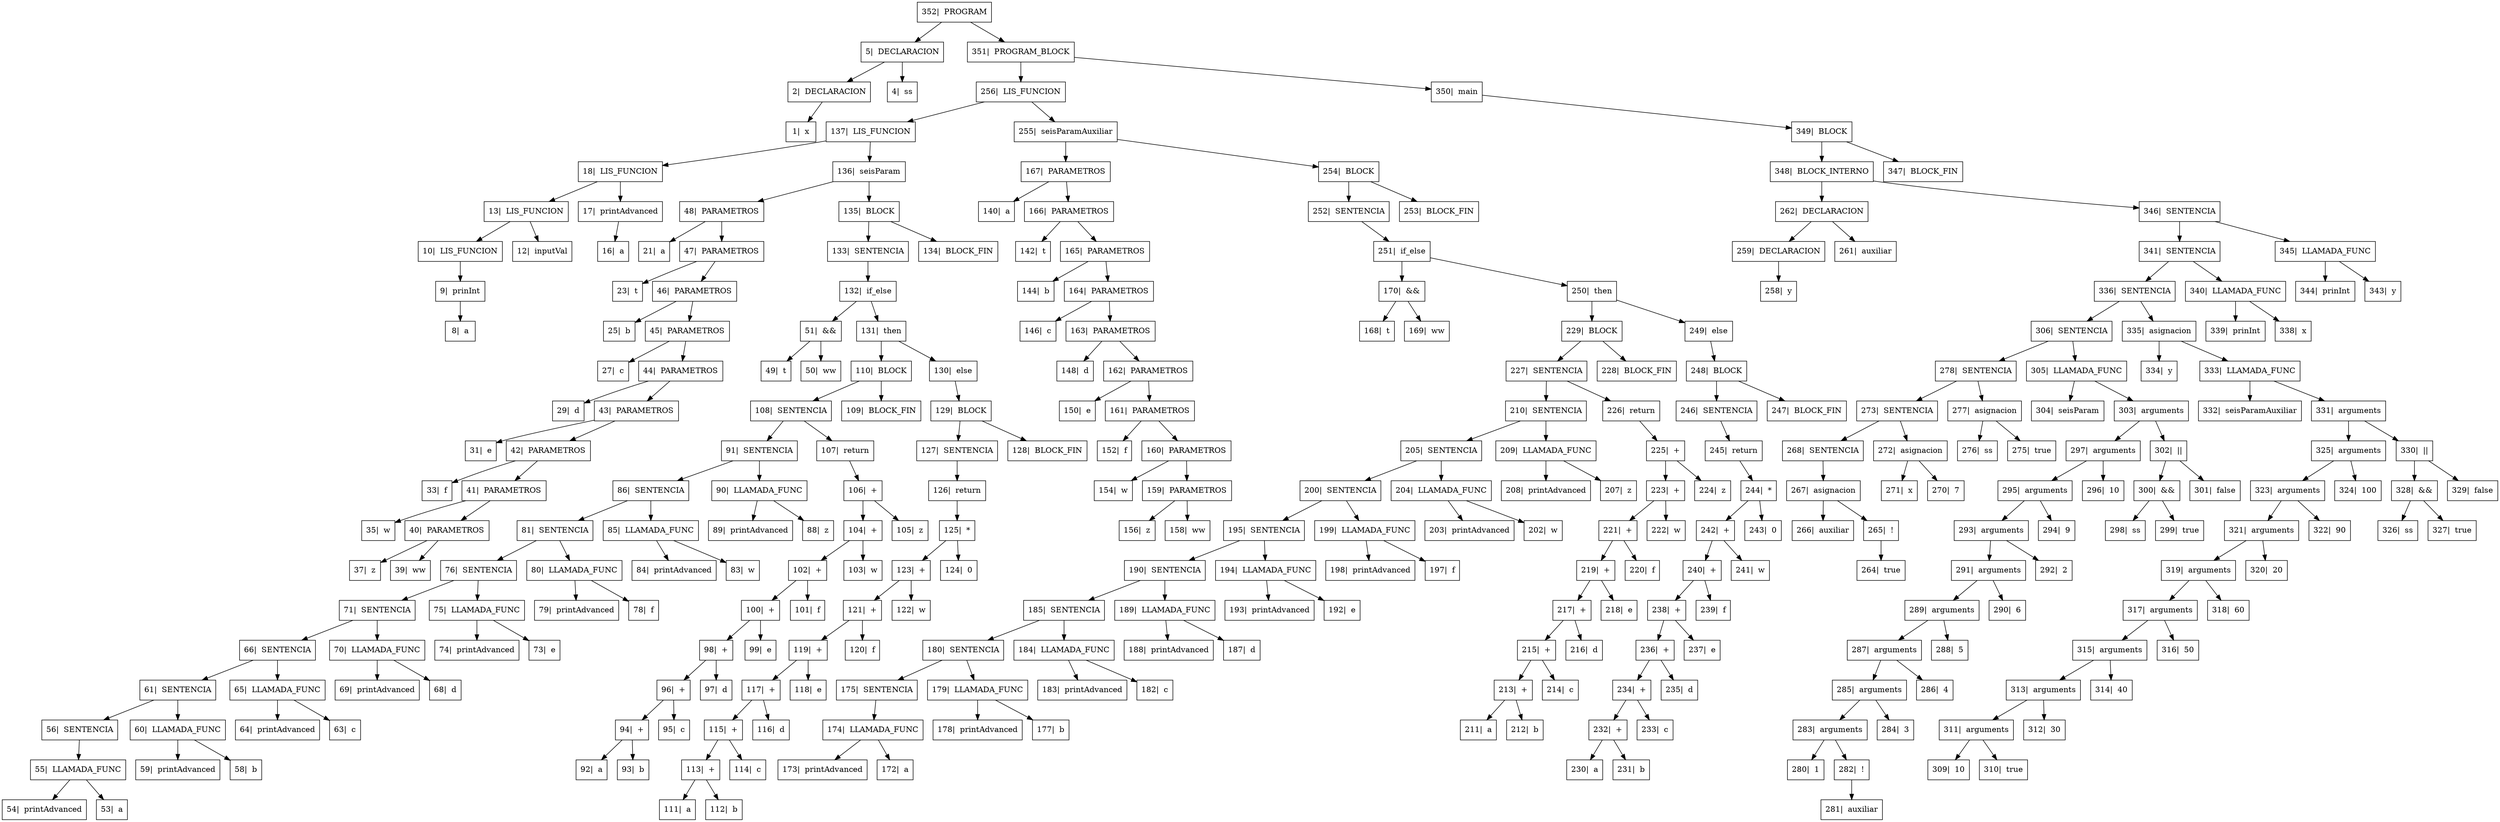 digraph{

rankdir=TB;

node[shape=box];
"352|  PROGRAM" -> "5|  DECLARACION", "351|  PROGRAM_BLOCK";
"5|  DECLARACION" -> "2|  DECLARACION", "4|  ss";
"2|  DECLARACION" -> "1|  x" ;
"351|  PROGRAM_BLOCK" -> "256|  LIS_FUNCION", "350|  main";
"256|  LIS_FUNCION" -> "137|  LIS_FUNCION", "255|  seisParamAuxiliar";
"137|  LIS_FUNCION" -> "18|  LIS_FUNCION", "136|  seisParam";
"18|  LIS_FUNCION" -> "13|  LIS_FUNCION", "17|  printAdvanced";
"13|  LIS_FUNCION" -> "10|  LIS_FUNCION", "12|  inputVal";
"10|  LIS_FUNCION" -> "9|  prinInt" ;
"9|  prinInt" -> "8|  a" ;
"17|  printAdvanced" -> "16|  a" ;
"136|  seisParam" -> "48|  PARAMETROS", "135|  BLOCK";
"48|  PARAMETROS" -> "21|  a", "47|  PARAMETROS";
"47|  PARAMETROS" -> "23|  t", "46|  PARAMETROS";
"46|  PARAMETROS" -> "25|  b", "45|  PARAMETROS";
"45|  PARAMETROS" -> "27|  c", "44|  PARAMETROS";
"44|  PARAMETROS" -> "29|  d", "43|  PARAMETROS";
"43|  PARAMETROS" -> "31|  e", "42|  PARAMETROS";
"42|  PARAMETROS" -> "33|  f", "41|  PARAMETROS";
"41|  PARAMETROS" -> "35|  w", "40|  PARAMETROS";
"40|  PARAMETROS" -> "37|  z", "39|  ww";
"135|  BLOCK" -> "133|  SENTENCIA", "134|  BLOCK_FIN";
"133|  SENTENCIA" -> "132|  if_else" ;
"132|  if_else" -> "51|  &&", "131|  then";
"51|  &&" -> "49|  t", "50|  ww";
"131|  then" -> "110|  BLOCK", "130|  else";
"110|  BLOCK" -> "108|  SENTENCIA", "109|  BLOCK_FIN";
"108|  SENTENCIA" -> "91|  SENTENCIA", "107|  return";
"91|  SENTENCIA" -> "86|  SENTENCIA", "90|  LLAMADA_FUNC";
"86|  SENTENCIA" -> "81|  SENTENCIA", "85|  LLAMADA_FUNC";
"81|  SENTENCIA" -> "76|  SENTENCIA", "80|  LLAMADA_FUNC";
"76|  SENTENCIA" -> "71|  SENTENCIA", "75|  LLAMADA_FUNC";
"71|  SENTENCIA" -> "66|  SENTENCIA", "70|  LLAMADA_FUNC";
"66|  SENTENCIA" -> "61|  SENTENCIA", "65|  LLAMADA_FUNC";
"61|  SENTENCIA" -> "56|  SENTENCIA", "60|  LLAMADA_FUNC";
"56|  SENTENCIA" -> "55|  LLAMADA_FUNC" ;
"55|  LLAMADA_FUNC" -> "54|  printAdvanced", "53|  a";
"60|  LLAMADA_FUNC" -> "59|  printAdvanced", "58|  b";
"65|  LLAMADA_FUNC" -> "64|  printAdvanced", "63|  c";
"70|  LLAMADA_FUNC" -> "69|  printAdvanced", "68|  d";
"75|  LLAMADA_FUNC" -> "74|  printAdvanced", "73|  e";
"80|  LLAMADA_FUNC" -> "79|  printAdvanced", "78|  f";
"85|  LLAMADA_FUNC" -> "84|  printAdvanced", "83|  w";
"90|  LLAMADA_FUNC" -> "89|  printAdvanced", "88|  z";
"107|  return" -> "106|  +" ;
"106|  +" -> "104|  +", "105|  z";
"104|  +" -> "102|  +", "103|  w";
"102|  +" -> "100|  +", "101|  f";
"100|  +" -> "98|  +", "99|  e";
"98|  +" -> "96|  +", "97|  d";
"96|  +" -> "94|  +", "95|  c";
"94|  +" -> "92|  a", "93|  b";
"130|  else" -> "129|  BLOCK" ;
"129|  BLOCK" -> "127|  SENTENCIA", "128|  BLOCK_FIN";
"127|  SENTENCIA" -> "126|  return" ;
"126|  return" -> "125|  *" ;
"125|  *" -> "123|  +", "124|  0";
"123|  +" -> "121|  +", "122|  w";
"121|  +" -> "119|  +", "120|  f";
"119|  +" -> "117|  +", "118|  e";
"117|  +" -> "115|  +", "116|  d";
"115|  +" -> "113|  +", "114|  c";
"113|  +" -> "111|  a", "112|  b";
"255|  seisParamAuxiliar" -> "167|  PARAMETROS", "254|  BLOCK";
"167|  PARAMETROS" -> "140|  a", "166|  PARAMETROS";
"166|  PARAMETROS" -> "142|  t", "165|  PARAMETROS";
"165|  PARAMETROS" -> "144|  b", "164|  PARAMETROS";
"164|  PARAMETROS" -> "146|  c", "163|  PARAMETROS";
"163|  PARAMETROS" -> "148|  d", "162|  PARAMETROS";
"162|  PARAMETROS" -> "150|  e", "161|  PARAMETROS";
"161|  PARAMETROS" -> "152|  f", "160|  PARAMETROS";
"160|  PARAMETROS" -> "154|  w", "159|  PARAMETROS";
"159|  PARAMETROS" -> "156|  z", "158|  ww";
"254|  BLOCK" -> "252|  SENTENCIA", "253|  BLOCK_FIN";
"252|  SENTENCIA" -> "251|  if_else" ;
"251|  if_else" -> "170|  &&", "250|  then";
"170|  &&" -> "168|  t", "169|  ww";
"250|  then" -> "229|  BLOCK", "249|  else";
"229|  BLOCK" -> "227|  SENTENCIA", "228|  BLOCK_FIN";
"227|  SENTENCIA" -> "210|  SENTENCIA", "226|  return";
"210|  SENTENCIA" -> "205|  SENTENCIA", "209|  LLAMADA_FUNC";
"205|  SENTENCIA" -> "200|  SENTENCIA", "204|  LLAMADA_FUNC";
"200|  SENTENCIA" -> "195|  SENTENCIA", "199|  LLAMADA_FUNC";
"195|  SENTENCIA" -> "190|  SENTENCIA", "194|  LLAMADA_FUNC";
"190|  SENTENCIA" -> "185|  SENTENCIA", "189|  LLAMADA_FUNC";
"185|  SENTENCIA" -> "180|  SENTENCIA", "184|  LLAMADA_FUNC";
"180|  SENTENCIA" -> "175|  SENTENCIA", "179|  LLAMADA_FUNC";
"175|  SENTENCIA" -> "174|  LLAMADA_FUNC" ;
"174|  LLAMADA_FUNC" -> "173|  printAdvanced", "172|  a";
"179|  LLAMADA_FUNC" -> "178|  printAdvanced", "177|  b";
"184|  LLAMADA_FUNC" -> "183|  printAdvanced", "182|  c";
"189|  LLAMADA_FUNC" -> "188|  printAdvanced", "187|  d";
"194|  LLAMADA_FUNC" -> "193|  printAdvanced", "192|  e";
"199|  LLAMADA_FUNC" -> "198|  printAdvanced", "197|  f";
"204|  LLAMADA_FUNC" -> "203|  printAdvanced", "202|  w";
"209|  LLAMADA_FUNC" -> "208|  printAdvanced", "207|  z";
"226|  return" -> "225|  +" ;
"225|  +" -> "223|  +", "224|  z";
"223|  +" -> "221|  +", "222|  w";
"221|  +" -> "219|  +", "220|  f";
"219|  +" -> "217|  +", "218|  e";
"217|  +" -> "215|  +", "216|  d";
"215|  +" -> "213|  +", "214|  c";
"213|  +" -> "211|  a", "212|  b";
"249|  else" -> "248|  BLOCK" ;
"248|  BLOCK" -> "246|  SENTENCIA", "247|  BLOCK_FIN";
"246|  SENTENCIA" -> "245|  return" ;
"245|  return" -> "244|  *" ;
"244|  *" -> "242|  +", "243|  0";
"242|  +" -> "240|  +", "241|  w";
"240|  +" -> "238|  +", "239|  f";
"238|  +" -> "236|  +", "237|  e";
"236|  +" -> "234|  +", "235|  d";
"234|  +" -> "232|  +", "233|  c";
"232|  +" -> "230|  a", "231|  b";
"350|  main" -> "349|  BLOCK" ;
"349|  BLOCK" -> "348|  BLOCK_INTERNO", "347|  BLOCK_FIN";
"348|  BLOCK_INTERNO" -> "262|  DECLARACION", "346|  SENTENCIA";
"262|  DECLARACION" -> "259|  DECLARACION", "261|  auxiliar";
"259|  DECLARACION" -> "258|  y" ;
"346|  SENTENCIA" -> "341|  SENTENCIA", "345|  LLAMADA_FUNC";
"341|  SENTENCIA" -> "336|  SENTENCIA", "340|  LLAMADA_FUNC";
"336|  SENTENCIA" -> "306|  SENTENCIA", "335|  asignacion";
"306|  SENTENCIA" -> "278|  SENTENCIA", "305|  LLAMADA_FUNC";
"278|  SENTENCIA" -> "273|  SENTENCIA", "277|  asignacion";
"273|  SENTENCIA" -> "268|  SENTENCIA", "272|  asignacion";
"268|  SENTENCIA" -> "267|  asignacion" ;
"267|  asignacion" -> "266|  auxiliar", "265|  !";
"265|  !" -> "264|  true" ;
"272|  asignacion" -> "271|  x", "270|  7";
"277|  asignacion" -> "276|  ss", "275|  true";
"305|  LLAMADA_FUNC" -> "304|  seisParam", "303|  arguments";
"303|  arguments" -> "297|  arguments", "302|  ||";
"297|  arguments" -> "295|  arguments", "296|  10";
"295|  arguments" -> "293|  arguments", "294|  9";
"293|  arguments" -> "291|  arguments", "292|  2";
"291|  arguments" -> "289|  arguments", "290|  6";
"289|  arguments" -> "287|  arguments", "288|  5";
"287|  arguments" -> "285|  arguments", "286|  4";
"285|  arguments" -> "283|  arguments", "284|  3";
"283|  arguments" -> "280|  1", "282|  !";
"282|  !" -> "281|  auxiliar" ;
"302|  ||" -> "300|  &&", "301|  false";
"300|  &&" -> "298|  ss", "299|  true";
"335|  asignacion" -> "334|  y", "333|  LLAMADA_FUNC";
"333|  LLAMADA_FUNC" -> "332|  seisParamAuxiliar", "331|  arguments";
"331|  arguments" -> "325|  arguments", "330|  ||";
"325|  arguments" -> "323|  arguments", "324|  100";
"323|  arguments" -> "321|  arguments", "322|  90";
"321|  arguments" -> "319|  arguments", "320|  20";
"319|  arguments" -> "317|  arguments", "318|  60";
"317|  arguments" -> "315|  arguments", "316|  50";
"315|  arguments" -> "313|  arguments", "314|  40";
"313|  arguments" -> "311|  arguments", "312|  30";
"311|  arguments" -> "309|  10", "310|  true";
"330|  ||" -> "328|  &&", "329|  false";
"328|  &&" -> "326|  ss", "327|  true";
"340|  LLAMADA_FUNC" -> "339|  prinInt", "338|  x";
"345|  LLAMADA_FUNC" -> "344|  prinInt", "343|  y";
}
